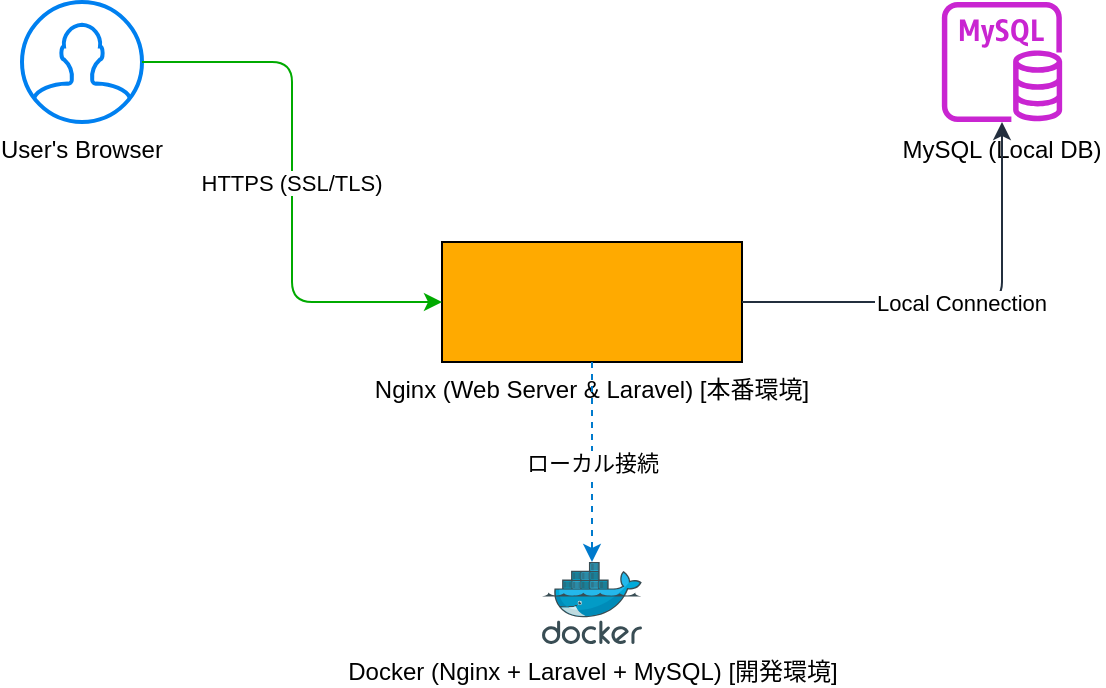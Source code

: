 <mxfile>
    <diagram id="Infrastructure" name="インフラ構成図">
        <mxGraphModel dx="731" dy="408" grid="1" gridSize="10" guides="1" tooltips="1" connect="1" arrows="1" fold="1" page="1" pageScale="1" pageWidth="1200" pageHeight="1920" background="#FFFFFF" math="0" shadow="0">
            <root>
                <mxCell id="0"/>
                <mxCell id="1" parent="0"/>
                <mxCell id="User" value="User&#39;s Browser" style="shape=mxgraph.ios7.icons.user;strokeColor=#0080F0;strokeWidth=2;verticalLabelPosition=bottom;verticalAlign=top;align=center;" parent="1" vertex="1">
                    <mxGeometry x="60" y="80" width="60" height="60" as="geometry"/>
                </mxCell>
                <mxCell id="Nginx" value="Nginx (Web Server &amp; Laravel) [本番環境]" style="shape=mxgraph.azure.compute.virtual_machine;fillColor=#FFAA00;verticalLabelPosition=bottom;verticalAlign=top;align=center;" parent="1" vertex="1">
                    <mxGeometry x="270" y="200" width="150" height="60" as="geometry"/>
                </mxCell>
                <mxCell id="MySQL" value="MySQL (Local DB)" style="shape=mxgraph.aws4.rds_mysql_instance;fillColor=#C925D1;verticalLabelPosition=bottom;verticalAlign=top;align=center;" parent="1" vertex="1">
                    <mxGeometry x="500" y="80" width="100" height="60" as="geometry"/>
                </mxCell>
                <mxCell id="Docker" value="Docker (Nginx + Laravel + MySQL) [開発環境]" style="image;sketch=0;aspect=fixed;html=1;points=[];align=center;fontSize=12;image=img/lib/mscae/Docker.svg;" vertex="1" parent="1">
                    <mxGeometry x="320" y="360" width="50" height="41" as="geometry"/>
                </mxCell>
                <mxCell id="HTTPS" value="HTTPS (SSL/TLS)" style="edgeStyle=elbowEdgeStyle;strokeColor=#00AA00;" edge="1" parent="1" source="User" target="Nginx">
                    <mxGeometry relative="1" as="geometry"/>
                </mxCell>
                <mxCell id="DB" value="Local Connection" style="edgeStyle=orthogonalEdgeStyle;strokeColor=#232F3E;" edge="1" parent="1" source="Nginx" target="MySQL">
                    <mxGeometry relative="1" as="geometry"/>
                </mxCell>
                <mxCell id="Dev" value="ローカル接続" style="edgeStyle=orthogonalEdgeStyle;strokeColor=#007ACC;dashed=1;" edge="1" parent="1" source="Nginx">
                    <mxGeometry relative="1" as="geometry">
                        <mxPoint x="345" y="360" as="targetPoint"/>
                    </mxGeometry>
                </mxCell>
            </root>
        </mxGraphModel>
    </diagram>
</mxfile>